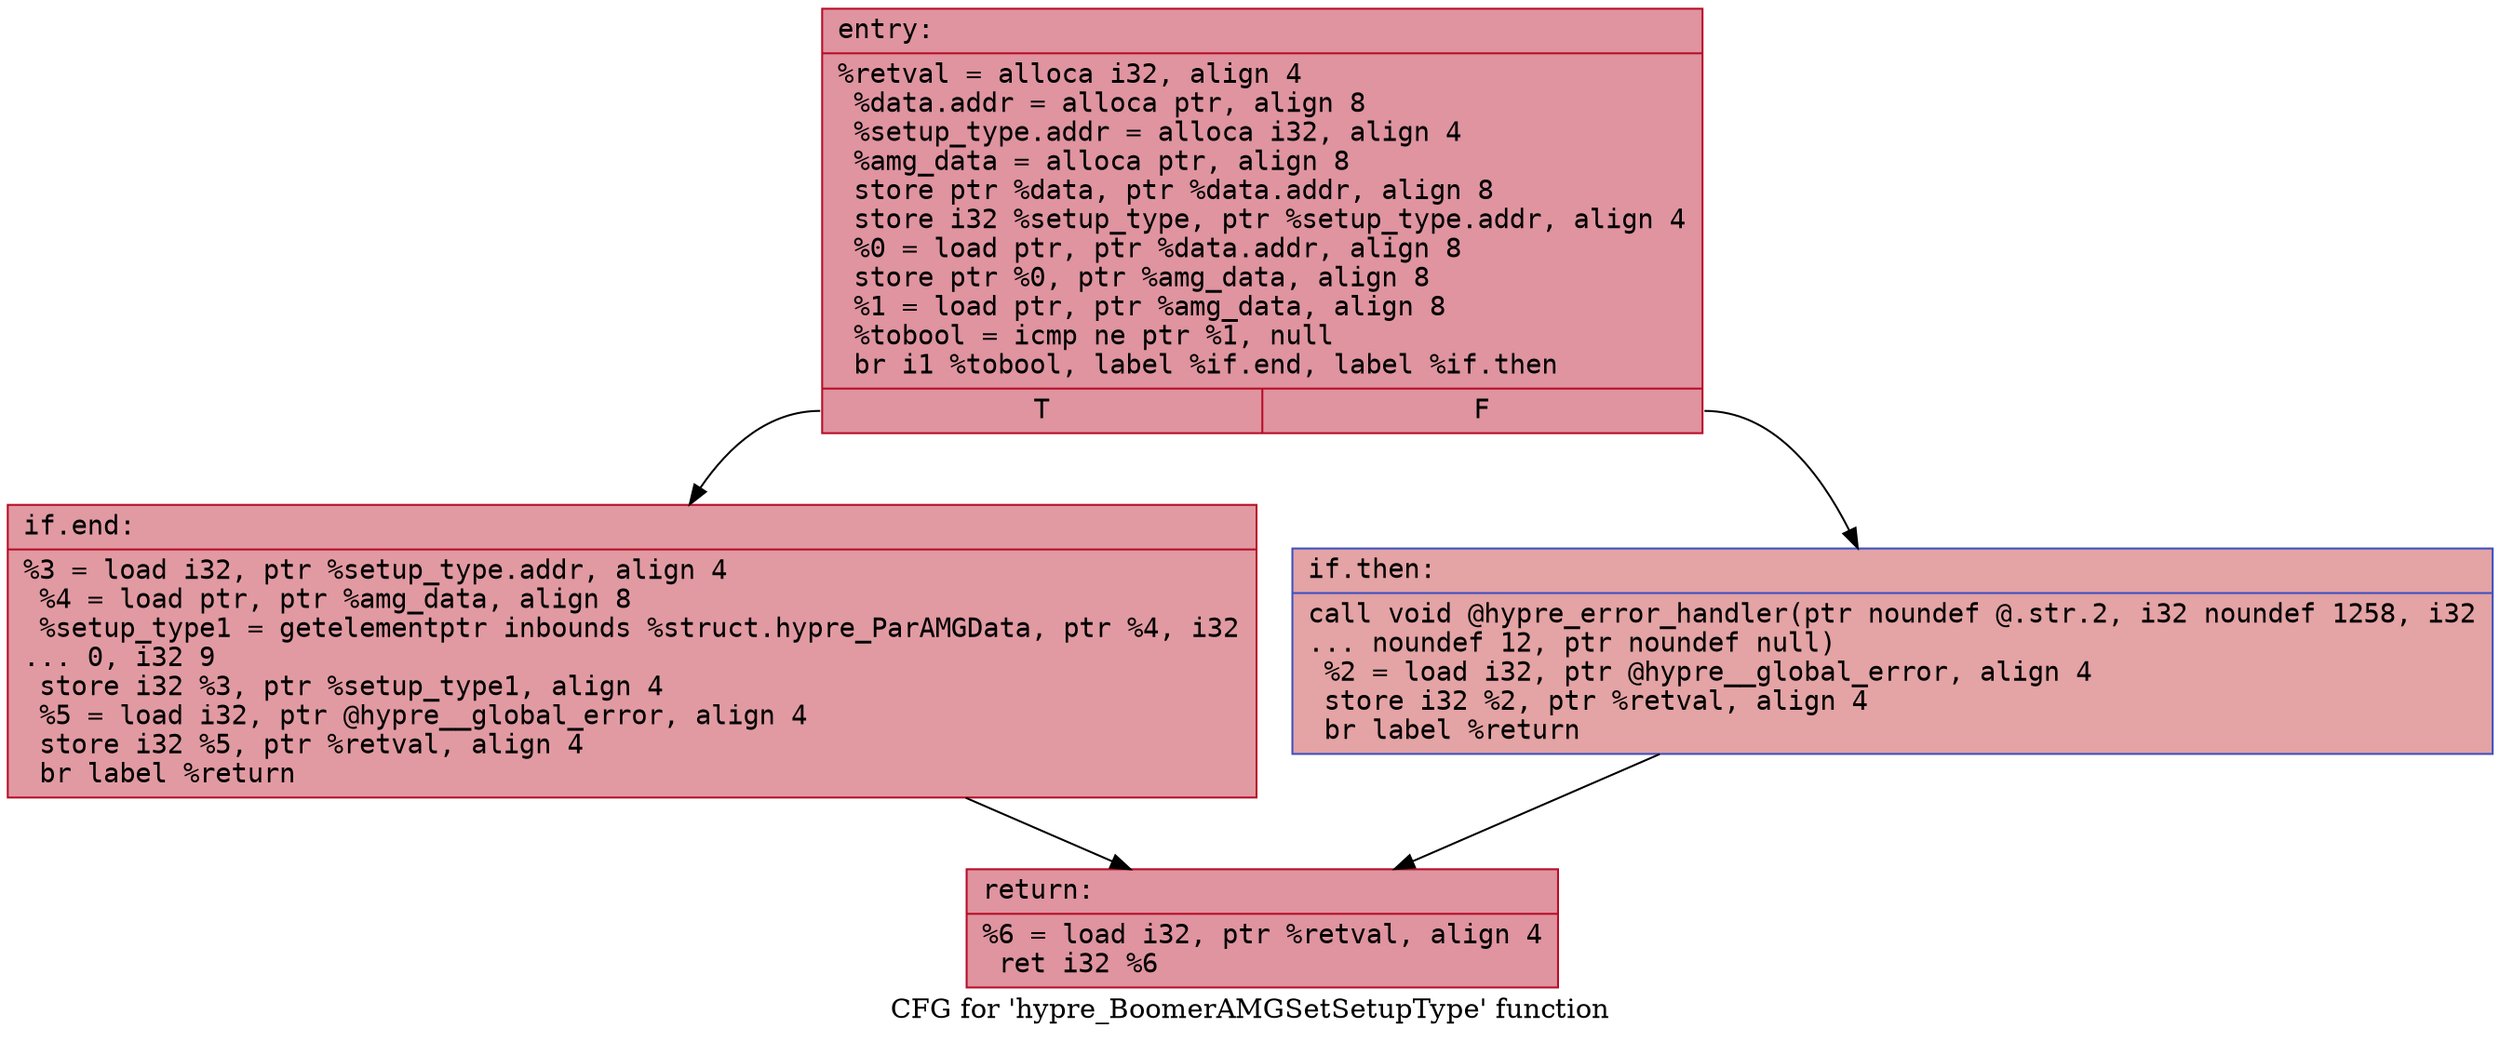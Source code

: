 digraph "CFG for 'hypre_BoomerAMGSetSetupType' function" {
	label="CFG for 'hypre_BoomerAMGSetSetupType' function";

	Node0x55fa809bcc10 [shape=record,color="#b70d28ff", style=filled, fillcolor="#b70d2870" fontname="Courier",label="{entry:\l|  %retval = alloca i32, align 4\l  %data.addr = alloca ptr, align 8\l  %setup_type.addr = alloca i32, align 4\l  %amg_data = alloca ptr, align 8\l  store ptr %data, ptr %data.addr, align 8\l  store i32 %setup_type, ptr %setup_type.addr, align 4\l  %0 = load ptr, ptr %data.addr, align 8\l  store ptr %0, ptr %amg_data, align 8\l  %1 = load ptr, ptr %amg_data, align 8\l  %tobool = icmp ne ptr %1, null\l  br i1 %tobool, label %if.end, label %if.then\l|{<s0>T|<s1>F}}"];
	Node0x55fa809bcc10:s0 -> Node0x55fa809bd200[tooltip="entry -> if.end\nProbability 62.50%" ];
	Node0x55fa809bcc10:s1 -> Node0x55fa809bd270[tooltip="entry -> if.then\nProbability 37.50%" ];
	Node0x55fa809bd270 [shape=record,color="#3d50c3ff", style=filled, fillcolor="#c32e3170" fontname="Courier",label="{if.then:\l|  call void @hypre_error_handler(ptr noundef @.str.2, i32 noundef 1258, i32\l... noundef 12, ptr noundef null)\l  %2 = load i32, ptr @hypre__global_error, align 4\l  store i32 %2, ptr %retval, align 4\l  br label %return\l}"];
	Node0x55fa809bd270 -> Node0x55fa809bd6a0[tooltip="if.then -> return\nProbability 100.00%" ];
	Node0x55fa809bd200 [shape=record,color="#b70d28ff", style=filled, fillcolor="#bb1b2c70" fontname="Courier",label="{if.end:\l|  %3 = load i32, ptr %setup_type.addr, align 4\l  %4 = load ptr, ptr %amg_data, align 8\l  %setup_type1 = getelementptr inbounds %struct.hypre_ParAMGData, ptr %4, i32\l... 0, i32 9\l  store i32 %3, ptr %setup_type1, align 4\l  %5 = load i32, ptr @hypre__global_error, align 4\l  store i32 %5, ptr %retval, align 4\l  br label %return\l}"];
	Node0x55fa809bd200 -> Node0x55fa809bd6a0[tooltip="if.end -> return\nProbability 100.00%" ];
	Node0x55fa809bd6a0 [shape=record,color="#b70d28ff", style=filled, fillcolor="#b70d2870" fontname="Courier",label="{return:\l|  %6 = load i32, ptr %retval, align 4\l  ret i32 %6\l}"];
}
